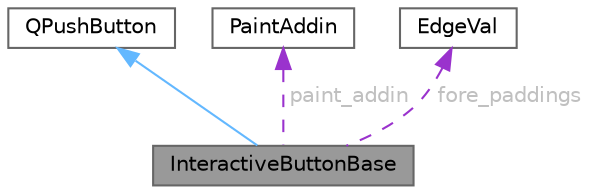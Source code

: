 digraph "InteractiveButtonBase"
{
 // LATEX_PDF_SIZE
  bgcolor="transparent";
  edge [fontname=Helvetica,fontsize=10,labelfontname=Helvetica,labelfontsize=10];
  node [fontname=Helvetica,fontsize=10,shape=box,height=0.2,width=0.4];
  Node1 [id="Node000001",label="InteractiveButtonBase",height=0.2,width=0.4,color="gray40", fillcolor="grey60", style="filled", fontcolor="black",tooltip="交互式按钮基类，支持水波纹、抖动和前景动画效果"];
  Node2 -> Node1 [id="edge1_Node000001_Node000002",dir="back",color="steelblue1",style="solid",tooltip=" "];
  Node2 [id="Node000002",label="QPushButton",height=0.2,width=0.4,color="gray40", fillcolor="white", style="filled",tooltip=" "];
  Node3 -> Node1 [id="edge2_Node000001_Node000003",dir="back",color="darkorchid3",style="dashed",tooltip=" ",label=" paint_addin",fontcolor="grey" ];
  Node3 [id="Node000003",label="PaintAddin",height=0.2,width=0.4,color="gray40", fillcolor="white", style="filled",URL="$struct_interactive_button_base_1_1_paint_addin.html",tooltip="前景额外图标配置"];
  Node4 -> Node1 [id="edge3_Node000001_Node000004",dir="back",color="darkorchid3",style="dashed",tooltip=" ",label=" fore_paddings",fontcolor="grey" ];
  Node4 [id="Node000004",label="EdgeVal",height=0.2,width=0.4,color="gray40", fillcolor="white", style="filled",URL="$struct_interactive_button_base_1_1_edge_val.html",tooltip="四周边界 padding 配置"];
}
